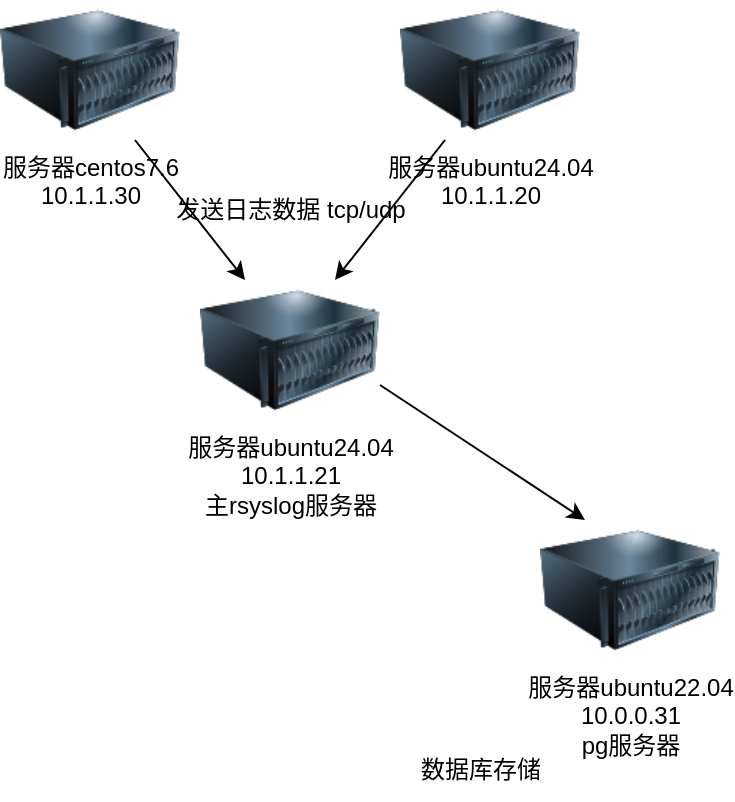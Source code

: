 <mxfile version="24.4.0" type="github">
  <diagram name="第 1 页" id="3GK4XjDo3rnSE49FeAwm">
    <mxGraphModel dx="668" dy="523" grid="1" gridSize="10" guides="1" tooltips="1" connect="1" arrows="1" fold="1" page="1" pageScale="1" pageWidth="827" pageHeight="1169" math="0" shadow="0">
      <root>
        <mxCell id="0" />
        <mxCell id="1" parent="0" />
        <mxCell id="2FWtVGp8L67Mfe2lLaM1-1" value="服务器ubuntu24.04&lt;br&gt;10.1.1.20" style="image;html=1;image=img/lib/clip_art/computers/Server_128x128.png" parent="1" vertex="1">
          <mxGeometry x="440" y="290" width="90" height="70" as="geometry" />
        </mxCell>
        <mxCell id="2FWtVGp8L67Mfe2lLaM1-2" value="服务器centos7.6&lt;br&gt;10.1.1.30" style="image;html=1;image=img/lib/clip_art/computers/Server_128x128.png" parent="1" vertex="1">
          <mxGeometry x="240" y="290" width="90" height="70" as="geometry" />
        </mxCell>
        <mxCell id="2FWtVGp8L67Mfe2lLaM1-3" value="服务器ubuntu24.04&lt;br&gt;10.1.1.21&lt;div&gt;主rsyslog服务器&lt;/div&gt;" style="image;html=1;image=img/lib/clip_art/computers/Server_128x128.png" parent="1" vertex="1">
          <mxGeometry x="340" y="430" width="90" height="70" as="geometry" />
        </mxCell>
        <mxCell id="2FWtVGp8L67Mfe2lLaM1-5" value="服务器ubuntu22.04&lt;br&gt;10.0.0.31&lt;div&gt;pg服务器&lt;/div&gt;" style="image;html=1;image=img/lib/clip_art/computers/Server_128x128.png" parent="1" vertex="1">
          <mxGeometry x="510" y="550" width="90" height="70" as="geometry" />
        </mxCell>
        <mxCell id="2FWtVGp8L67Mfe2lLaM1-6" value="" style="endArrow=classic;html=1;rounded=0;entryX=0.25;entryY=0;entryDx=0;entryDy=0;exitX=0.75;exitY=1;exitDx=0;exitDy=0;" parent="1" source="2FWtVGp8L67Mfe2lLaM1-2" target="2FWtVGp8L67Mfe2lLaM1-3" edge="1">
          <mxGeometry width="50" height="50" relative="1" as="geometry">
            <mxPoint x="360" y="560" as="sourcePoint" />
            <mxPoint x="410" y="510" as="targetPoint" />
          </mxGeometry>
        </mxCell>
        <mxCell id="2FWtVGp8L67Mfe2lLaM1-7" value="" style="endArrow=classic;html=1;rounded=0;entryX=0.75;entryY=0;entryDx=0;entryDy=0;exitX=0.25;exitY=1;exitDx=0;exitDy=0;" parent="1" source="2FWtVGp8L67Mfe2lLaM1-1" target="2FWtVGp8L67Mfe2lLaM1-3" edge="1">
          <mxGeometry width="50" height="50" relative="1" as="geometry">
            <mxPoint x="360" y="560" as="sourcePoint" />
            <mxPoint x="410" y="510" as="targetPoint" />
          </mxGeometry>
        </mxCell>
        <mxCell id="2FWtVGp8L67Mfe2lLaM1-8" value="发送日志数据 tcp/udp" style="text;html=1;align=center;verticalAlign=middle;resizable=0;points=[];autosize=1;strokeColor=none;fillColor=none;" parent="1" vertex="1">
          <mxGeometry x="315" y="380" width="140" height="30" as="geometry" />
        </mxCell>
        <mxCell id="2FWtVGp8L67Mfe2lLaM1-9" value="" style="endArrow=classic;html=1;rounded=0;entryX=0.25;entryY=0;entryDx=0;entryDy=0;exitX=1;exitY=0.75;exitDx=0;exitDy=0;" parent="1" source="2FWtVGp8L67Mfe2lLaM1-3" target="2FWtVGp8L67Mfe2lLaM1-5" edge="1">
          <mxGeometry width="50" height="50" relative="1" as="geometry">
            <mxPoint x="360" y="630" as="sourcePoint" />
            <mxPoint x="410" y="580" as="targetPoint" />
          </mxGeometry>
        </mxCell>
        <mxCell id="2FWtVGp8L67Mfe2lLaM1-12" value="数据库存储" style="text;html=1;align=center;verticalAlign=middle;resizable=0;points=[];autosize=1;strokeColor=none;fillColor=none;" parent="1" vertex="1">
          <mxGeometry x="440" y="660" width="80" height="30" as="geometry" />
        </mxCell>
      </root>
    </mxGraphModel>
  </diagram>
</mxfile>
